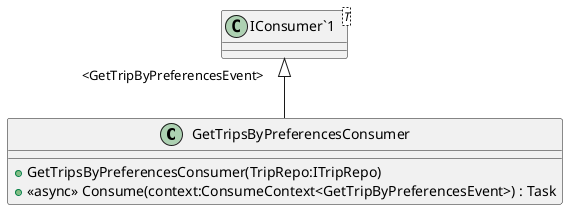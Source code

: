 @startuml
class GetTripsByPreferencesConsumer {
    + GetTripsByPreferencesConsumer(TripRepo:ITripRepo)
    + <<async>> Consume(context:ConsumeContext<GetTripByPreferencesEvent>) : Task
}
class "IConsumer`1"<T> {
}
"IConsumer`1" "<GetTripByPreferencesEvent>" <|-- GetTripsByPreferencesConsumer
@enduml
